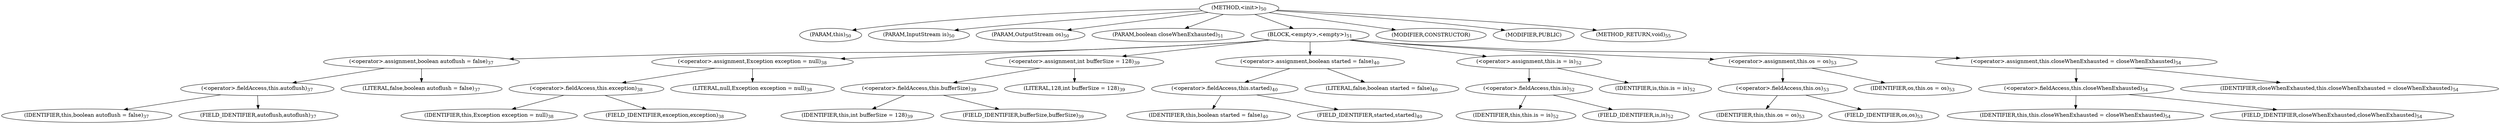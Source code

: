 digraph "&lt;init&gt;" {  
"63" [label = <(METHOD,&lt;init&gt;)<SUB>50</SUB>> ]
"4" [label = <(PARAM,this)<SUB>50</SUB>> ]
"64" [label = <(PARAM,InputStream is)<SUB>50</SUB>> ]
"65" [label = <(PARAM,OutputStream os)<SUB>50</SUB>> ]
"66" [label = <(PARAM,boolean closeWhenExhausted)<SUB>51</SUB>> ]
"67" [label = <(BLOCK,&lt;empty&gt;,&lt;empty&gt;)<SUB>51</SUB>> ]
"68" [label = <(&lt;operator&gt;.assignment,boolean autoflush = false)<SUB>37</SUB>> ]
"69" [label = <(&lt;operator&gt;.fieldAccess,this.autoflush)<SUB>37</SUB>> ]
"70" [label = <(IDENTIFIER,this,boolean autoflush = false)<SUB>37</SUB>> ]
"71" [label = <(FIELD_IDENTIFIER,autoflush,autoflush)<SUB>37</SUB>> ]
"72" [label = <(LITERAL,false,boolean autoflush = false)<SUB>37</SUB>> ]
"73" [label = <(&lt;operator&gt;.assignment,Exception exception = null)<SUB>38</SUB>> ]
"74" [label = <(&lt;operator&gt;.fieldAccess,this.exception)<SUB>38</SUB>> ]
"75" [label = <(IDENTIFIER,this,Exception exception = null)<SUB>38</SUB>> ]
"76" [label = <(FIELD_IDENTIFIER,exception,exception)<SUB>38</SUB>> ]
"77" [label = <(LITERAL,null,Exception exception = null)<SUB>38</SUB>> ]
"78" [label = <(&lt;operator&gt;.assignment,int bufferSize = 128)<SUB>39</SUB>> ]
"79" [label = <(&lt;operator&gt;.fieldAccess,this.bufferSize)<SUB>39</SUB>> ]
"80" [label = <(IDENTIFIER,this,int bufferSize = 128)<SUB>39</SUB>> ]
"81" [label = <(FIELD_IDENTIFIER,bufferSize,bufferSize)<SUB>39</SUB>> ]
"82" [label = <(LITERAL,128,int bufferSize = 128)<SUB>39</SUB>> ]
"83" [label = <(&lt;operator&gt;.assignment,boolean started = false)<SUB>40</SUB>> ]
"84" [label = <(&lt;operator&gt;.fieldAccess,this.started)<SUB>40</SUB>> ]
"85" [label = <(IDENTIFIER,this,boolean started = false)<SUB>40</SUB>> ]
"86" [label = <(FIELD_IDENTIFIER,started,started)<SUB>40</SUB>> ]
"87" [label = <(LITERAL,false,boolean started = false)<SUB>40</SUB>> ]
"88" [label = <(&lt;operator&gt;.assignment,this.is = is)<SUB>52</SUB>> ]
"89" [label = <(&lt;operator&gt;.fieldAccess,this.is)<SUB>52</SUB>> ]
"3" [label = <(IDENTIFIER,this,this.is = is)<SUB>52</SUB>> ]
"90" [label = <(FIELD_IDENTIFIER,is,is)<SUB>52</SUB>> ]
"91" [label = <(IDENTIFIER,is,this.is = is)<SUB>52</SUB>> ]
"92" [label = <(&lt;operator&gt;.assignment,this.os = os)<SUB>53</SUB>> ]
"93" [label = <(&lt;operator&gt;.fieldAccess,this.os)<SUB>53</SUB>> ]
"5" [label = <(IDENTIFIER,this,this.os = os)<SUB>53</SUB>> ]
"94" [label = <(FIELD_IDENTIFIER,os,os)<SUB>53</SUB>> ]
"95" [label = <(IDENTIFIER,os,this.os = os)<SUB>53</SUB>> ]
"96" [label = <(&lt;operator&gt;.assignment,this.closeWhenExhausted = closeWhenExhausted)<SUB>54</SUB>> ]
"97" [label = <(&lt;operator&gt;.fieldAccess,this.closeWhenExhausted)<SUB>54</SUB>> ]
"6" [label = <(IDENTIFIER,this,this.closeWhenExhausted = closeWhenExhausted)<SUB>54</SUB>> ]
"98" [label = <(FIELD_IDENTIFIER,closeWhenExhausted,closeWhenExhausted)<SUB>54</SUB>> ]
"99" [label = <(IDENTIFIER,closeWhenExhausted,this.closeWhenExhausted = closeWhenExhausted)<SUB>54</SUB>> ]
"100" [label = <(MODIFIER,CONSTRUCTOR)> ]
"101" [label = <(MODIFIER,PUBLIC)> ]
"102" [label = <(METHOD_RETURN,void)<SUB>55</SUB>> ]
  "63" -> "4" 
  "63" -> "64" 
  "63" -> "65" 
  "63" -> "66" 
  "63" -> "67" 
  "63" -> "100" 
  "63" -> "101" 
  "63" -> "102" 
  "67" -> "68" 
  "67" -> "73" 
  "67" -> "78" 
  "67" -> "83" 
  "67" -> "88" 
  "67" -> "92" 
  "67" -> "96" 
  "68" -> "69" 
  "68" -> "72" 
  "69" -> "70" 
  "69" -> "71" 
  "73" -> "74" 
  "73" -> "77" 
  "74" -> "75" 
  "74" -> "76" 
  "78" -> "79" 
  "78" -> "82" 
  "79" -> "80" 
  "79" -> "81" 
  "83" -> "84" 
  "83" -> "87" 
  "84" -> "85" 
  "84" -> "86" 
  "88" -> "89" 
  "88" -> "91" 
  "89" -> "3" 
  "89" -> "90" 
  "92" -> "93" 
  "92" -> "95" 
  "93" -> "5" 
  "93" -> "94" 
  "96" -> "97" 
  "96" -> "99" 
  "97" -> "6" 
  "97" -> "98" 
}
